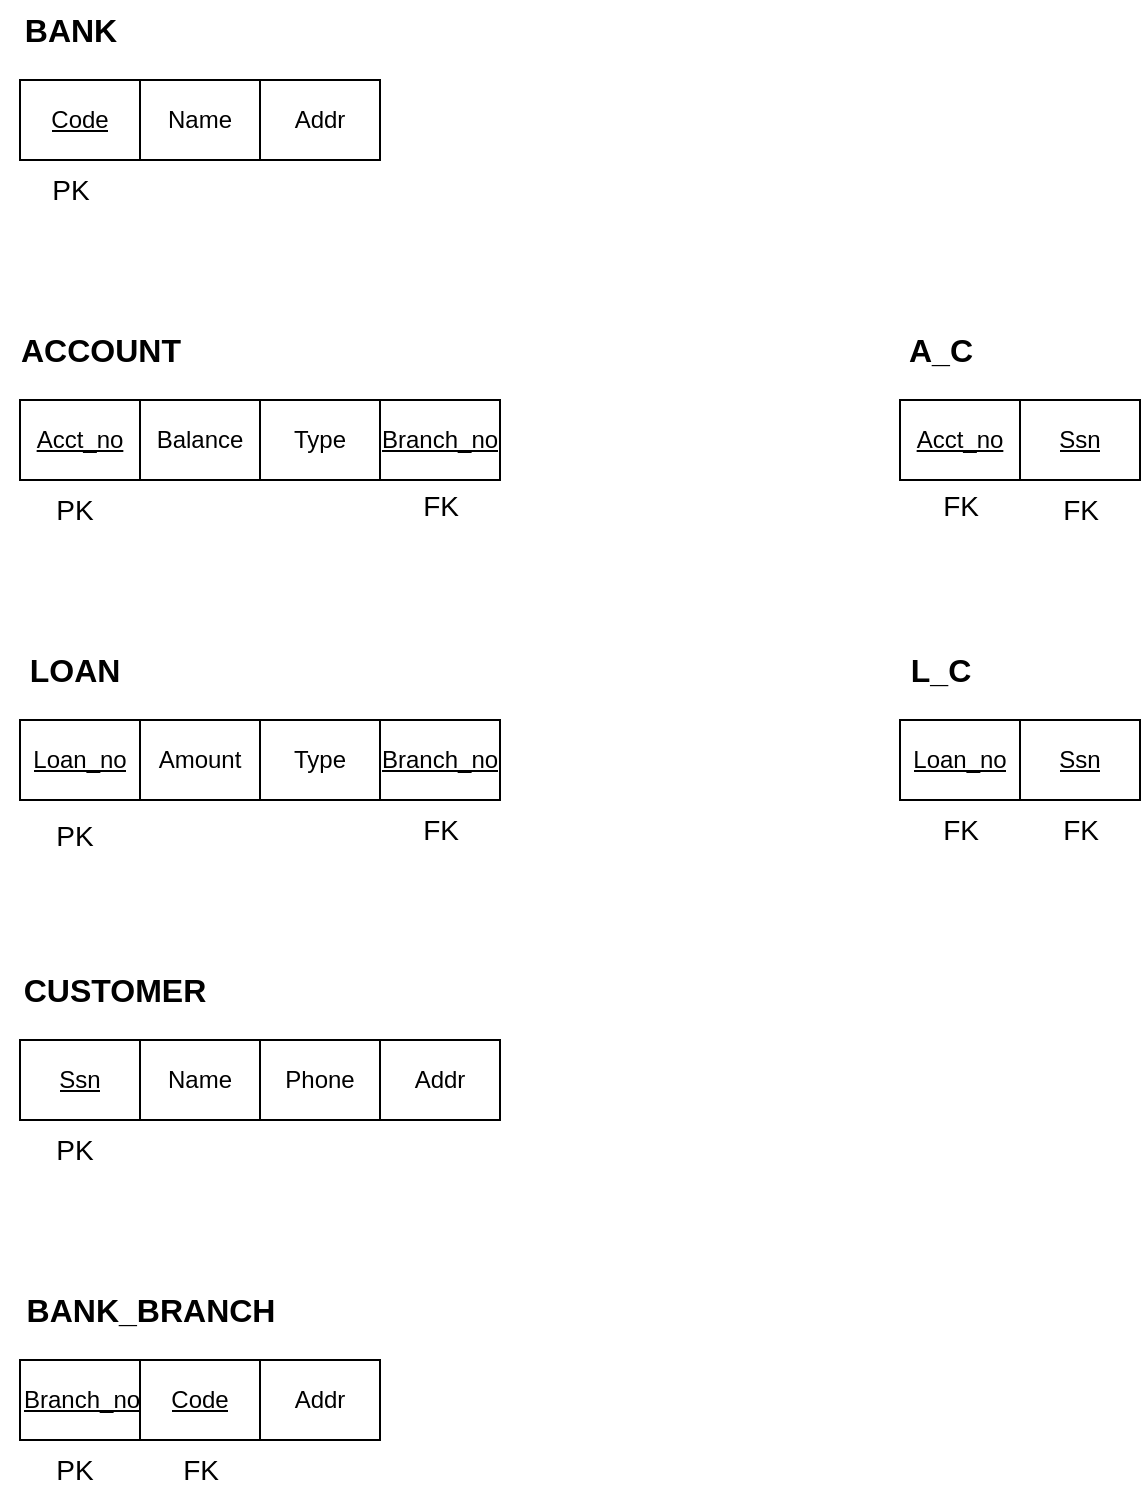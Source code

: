 <mxfile version="23.1.2" type="github" pages="2">
  <diagram name="Page-1" id="tOXUqJd4fQw2Szhd80xJ">
    <mxGraphModel dx="1042" dy="651" grid="1" gridSize="10" guides="1" tooltips="1" connect="1" arrows="1" fold="1" page="1" pageScale="1" pageWidth="850" pageHeight="1100" math="0" shadow="0">
      <root>
        <mxCell id="0" />
        <mxCell id="1" parent="0" />
        <mxCell id="7E2WSYNp846uDjrKb0Co-6" value="" style="shape=table;startSize=0;container=1;collapsible=0;childLayout=tableLayout;" parent="1" vertex="1">
          <mxGeometry x="40" y="80" width="180" height="40" as="geometry" />
        </mxCell>
        <mxCell id="7E2WSYNp846uDjrKb0Co-7" value="" style="shape=tableRow;horizontal=0;startSize=0;swimlaneHead=0;swimlaneBody=0;strokeColor=inherit;top=0;left=0;bottom=0;right=0;collapsible=0;dropTarget=0;fillColor=none;points=[[0,0.5],[1,0.5]];portConstraint=eastwest;" parent="7E2WSYNp846uDjrKb0Co-6" vertex="1">
          <mxGeometry width="180" height="40" as="geometry" />
        </mxCell>
        <mxCell id="7E2WSYNp846uDjrKb0Co-8" value="&lt;u&gt;Code&lt;/u&gt;" style="shape=partialRectangle;html=1;whiteSpace=wrap;connectable=0;strokeColor=inherit;overflow=hidden;fillColor=none;top=0;left=0;bottom=0;right=0;pointerEvents=1;align=center;" parent="7E2WSYNp846uDjrKb0Co-7" vertex="1">
          <mxGeometry width="60" height="40" as="geometry">
            <mxRectangle width="60" height="40" as="alternateBounds" />
          </mxGeometry>
        </mxCell>
        <mxCell id="7E2WSYNp846uDjrKb0Co-9" value="Name" style="shape=partialRectangle;html=1;whiteSpace=wrap;connectable=0;strokeColor=inherit;overflow=hidden;fillColor=none;top=0;left=0;bottom=0;right=0;pointerEvents=1;" parent="7E2WSYNp846uDjrKb0Co-7" vertex="1">
          <mxGeometry x="60" width="60" height="40" as="geometry">
            <mxRectangle width="60" height="40" as="alternateBounds" />
          </mxGeometry>
        </mxCell>
        <mxCell id="7E2WSYNp846uDjrKb0Co-10" value="Addr" style="shape=partialRectangle;html=1;whiteSpace=wrap;connectable=0;strokeColor=inherit;overflow=hidden;fillColor=none;top=0;left=0;bottom=0;right=0;pointerEvents=1;" parent="7E2WSYNp846uDjrKb0Co-7" vertex="1">
          <mxGeometry x="120" width="60" height="40" as="geometry">
            <mxRectangle width="60" height="40" as="alternateBounds" />
          </mxGeometry>
        </mxCell>
        <mxCell id="7E2WSYNp846uDjrKb0Co-11" value="" style="shape=table;startSize=0;container=1;collapsible=0;childLayout=tableLayout;" parent="1" vertex="1">
          <mxGeometry x="40" y="720" width="180" height="40" as="geometry" />
        </mxCell>
        <mxCell id="7E2WSYNp846uDjrKb0Co-12" value="" style="shape=tableRow;horizontal=0;startSize=0;swimlaneHead=0;swimlaneBody=0;strokeColor=inherit;top=0;left=0;bottom=0;right=0;collapsible=0;dropTarget=0;fillColor=none;points=[[0,0.5],[1,0.5]];portConstraint=eastwest;" parent="7E2WSYNp846uDjrKb0Co-11" vertex="1">
          <mxGeometry width="180" height="40" as="geometry" />
        </mxCell>
        <mxCell id="7E2WSYNp846uDjrKb0Co-13" value="&lt;u&gt;Branch_no&lt;/u&gt;" style="shape=partialRectangle;html=1;whiteSpace=wrap;connectable=0;strokeColor=inherit;overflow=hidden;fillColor=none;top=0;left=0;bottom=0;right=0;pointerEvents=1;align=left;" parent="7E2WSYNp846uDjrKb0Co-12" vertex="1">
          <mxGeometry width="60" height="40" as="geometry">
            <mxRectangle width="60" height="40" as="alternateBounds" />
          </mxGeometry>
        </mxCell>
        <mxCell id="7E2WSYNp846uDjrKb0Co-14" value="&lt;u&gt;Code&lt;/u&gt;" style="shape=partialRectangle;html=1;whiteSpace=wrap;connectable=0;strokeColor=inherit;overflow=hidden;fillColor=none;top=0;left=0;bottom=0;right=0;pointerEvents=1;" parent="7E2WSYNp846uDjrKb0Co-12" vertex="1">
          <mxGeometry x="60" width="60" height="40" as="geometry">
            <mxRectangle width="60" height="40" as="alternateBounds" />
          </mxGeometry>
        </mxCell>
        <mxCell id="7E2WSYNp846uDjrKb0Co-15" value="Addr" style="shape=partialRectangle;html=1;whiteSpace=wrap;connectable=0;strokeColor=inherit;overflow=hidden;fillColor=none;top=0;left=0;bottom=0;right=0;pointerEvents=1;" parent="7E2WSYNp846uDjrKb0Co-12" vertex="1">
          <mxGeometry x="120" width="60" height="40" as="geometry">
            <mxRectangle width="60" height="40" as="alternateBounds" />
          </mxGeometry>
        </mxCell>
        <mxCell id="7E2WSYNp846uDjrKb0Co-16" value="&lt;font style=&quot;font-size: 16px;&quot;&gt;&lt;b&gt;BANK&lt;/b&gt;&lt;/font&gt;" style="text;html=1;align=center;verticalAlign=middle;resizable=0;points=[];autosize=1;strokeColor=none;fillColor=none;" parent="1" vertex="1">
          <mxGeometry x="30" y="40" width="70" height="30" as="geometry" />
        </mxCell>
        <mxCell id="7E2WSYNp846uDjrKb0Co-17" value="&lt;font style=&quot;font-size: 16px;&quot;&gt;&lt;b&gt;ACCOUNT&lt;/b&gt;&lt;/font&gt;" style="text;html=1;align=center;verticalAlign=middle;resizable=0;points=[];autosize=1;strokeColor=none;fillColor=none;" parent="1" vertex="1">
          <mxGeometry x="30" y="200" width="100" height="30" as="geometry" />
        </mxCell>
        <mxCell id="7E2WSYNp846uDjrKb0Co-18" value="&lt;font style=&quot;font-size: 16px;&quot;&gt;&lt;b&gt;LOAN&lt;/b&gt;&lt;/font&gt;" style="text;html=1;align=center;verticalAlign=middle;resizable=0;points=[];autosize=1;strokeColor=none;fillColor=none;" parent="1" vertex="1">
          <mxGeometry x="32" y="360" width="70" height="30" as="geometry" />
        </mxCell>
        <mxCell id="7E2WSYNp846uDjrKb0Co-19" value="&lt;font style=&quot;font-size: 16px;&quot;&gt;&lt;b&gt;CUSTOMER&lt;/b&gt;&lt;/font&gt;" style="text;html=1;align=center;verticalAlign=middle;resizable=0;points=[];autosize=1;strokeColor=none;fillColor=none;" parent="1" vertex="1">
          <mxGeometry x="32" y="520" width="110" height="30" as="geometry" />
        </mxCell>
        <mxCell id="7E2WSYNp846uDjrKb0Co-20" value="&lt;font style=&quot;font-size: 16px;&quot;&gt;&lt;b&gt;BANK_BRANCH&lt;/b&gt;&lt;/font&gt;" style="text;html=1;align=center;verticalAlign=middle;resizable=0;points=[];autosize=1;strokeColor=none;fillColor=none;" parent="1" vertex="1">
          <mxGeometry x="30" y="680" width="150" height="30" as="geometry" />
        </mxCell>
        <mxCell id="7E2WSYNp846uDjrKb0Co-21" value="" style="shape=table;startSize=0;container=1;collapsible=0;childLayout=tableLayout;" parent="1" vertex="1">
          <mxGeometry x="40" y="240" width="240" height="40" as="geometry" />
        </mxCell>
        <mxCell id="7E2WSYNp846uDjrKb0Co-22" value="" style="shape=tableRow;horizontal=0;startSize=0;swimlaneHead=0;swimlaneBody=0;strokeColor=inherit;top=0;left=0;bottom=0;right=0;collapsible=0;dropTarget=0;fillColor=none;points=[[0,0.5],[1,0.5]];portConstraint=eastwest;" parent="7E2WSYNp846uDjrKb0Co-21" vertex="1">
          <mxGeometry width="240" height="40" as="geometry" />
        </mxCell>
        <mxCell id="7E2WSYNp846uDjrKb0Co-23" value="&lt;u&gt;Acct_no&lt;/u&gt;" style="shape=partialRectangle;html=1;whiteSpace=wrap;connectable=0;strokeColor=inherit;overflow=hidden;fillColor=none;top=0;left=0;bottom=0;right=0;pointerEvents=1;" parent="7E2WSYNp846uDjrKb0Co-22" vertex="1">
          <mxGeometry width="60" height="40" as="geometry">
            <mxRectangle width="60" height="40" as="alternateBounds" />
          </mxGeometry>
        </mxCell>
        <mxCell id="7E2WSYNp846uDjrKb0Co-24" value="Balance" style="shape=partialRectangle;html=1;whiteSpace=wrap;connectable=0;strokeColor=inherit;overflow=hidden;fillColor=none;top=0;left=0;bottom=0;right=0;pointerEvents=1;" parent="7E2WSYNp846uDjrKb0Co-22" vertex="1">
          <mxGeometry x="60" width="60" height="40" as="geometry">
            <mxRectangle width="60" height="40" as="alternateBounds" />
          </mxGeometry>
        </mxCell>
        <mxCell id="7E2WSYNp846uDjrKb0Co-25" value="Type" style="shape=partialRectangle;html=1;whiteSpace=wrap;connectable=0;strokeColor=inherit;overflow=hidden;fillColor=none;top=0;left=0;bottom=0;right=0;pointerEvents=1;" parent="7E2WSYNp846uDjrKb0Co-22" vertex="1">
          <mxGeometry x="120" width="60" height="40" as="geometry">
            <mxRectangle width="60" height="40" as="alternateBounds" />
          </mxGeometry>
        </mxCell>
        <mxCell id="7E2WSYNp846uDjrKb0Co-26" value="&lt;u&gt;Branch_no&lt;/u&gt;" style="shape=partialRectangle;html=1;whiteSpace=wrap;connectable=0;strokeColor=inherit;overflow=hidden;fillColor=none;top=0;left=0;bottom=0;right=0;pointerEvents=1;" parent="7E2WSYNp846uDjrKb0Co-22" vertex="1">
          <mxGeometry x="180" width="60" height="40" as="geometry">
            <mxRectangle width="60" height="40" as="alternateBounds" />
          </mxGeometry>
        </mxCell>
        <mxCell id="7E2WSYNp846uDjrKb0Co-27" value="" style="shape=table;startSize=0;container=1;collapsible=0;childLayout=tableLayout;" parent="1" vertex="1">
          <mxGeometry x="40" y="400" width="240" height="40" as="geometry" />
        </mxCell>
        <mxCell id="7E2WSYNp846uDjrKb0Co-28" value="" style="shape=tableRow;horizontal=0;startSize=0;swimlaneHead=0;swimlaneBody=0;strokeColor=inherit;top=0;left=0;bottom=0;right=0;collapsible=0;dropTarget=0;fillColor=none;points=[[0,0.5],[1,0.5]];portConstraint=eastwest;" parent="7E2WSYNp846uDjrKb0Co-27" vertex="1">
          <mxGeometry width="240" height="40" as="geometry" />
        </mxCell>
        <mxCell id="7E2WSYNp846uDjrKb0Co-29" value="&lt;u&gt;Loan_no&lt;/u&gt;" style="shape=partialRectangle;html=1;whiteSpace=wrap;connectable=0;strokeColor=inherit;overflow=hidden;fillColor=none;top=0;left=0;bottom=0;right=0;pointerEvents=1;" parent="7E2WSYNp846uDjrKb0Co-28" vertex="1">
          <mxGeometry width="60" height="40" as="geometry">
            <mxRectangle width="60" height="40" as="alternateBounds" />
          </mxGeometry>
        </mxCell>
        <mxCell id="7E2WSYNp846uDjrKb0Co-30" value="Amount" style="shape=partialRectangle;html=1;whiteSpace=wrap;connectable=0;strokeColor=inherit;overflow=hidden;fillColor=none;top=0;left=0;bottom=0;right=0;pointerEvents=1;" parent="7E2WSYNp846uDjrKb0Co-28" vertex="1">
          <mxGeometry x="60" width="60" height="40" as="geometry">
            <mxRectangle width="60" height="40" as="alternateBounds" />
          </mxGeometry>
        </mxCell>
        <mxCell id="7E2WSYNp846uDjrKb0Co-31" value="Type" style="shape=partialRectangle;html=1;whiteSpace=wrap;connectable=0;strokeColor=inherit;overflow=hidden;fillColor=none;top=0;left=0;bottom=0;right=0;pointerEvents=1;" parent="7E2WSYNp846uDjrKb0Co-28" vertex="1">
          <mxGeometry x="120" width="60" height="40" as="geometry">
            <mxRectangle width="60" height="40" as="alternateBounds" />
          </mxGeometry>
        </mxCell>
        <mxCell id="7E2WSYNp846uDjrKb0Co-32" value="&lt;u&gt;Branch_no&lt;/u&gt;" style="shape=partialRectangle;html=1;whiteSpace=wrap;connectable=0;strokeColor=inherit;overflow=hidden;fillColor=none;top=0;left=0;bottom=0;right=0;pointerEvents=1;" parent="7E2WSYNp846uDjrKb0Co-28" vertex="1">
          <mxGeometry x="180" width="60" height="40" as="geometry">
            <mxRectangle width="60" height="40" as="alternateBounds" />
          </mxGeometry>
        </mxCell>
        <mxCell id="7E2WSYNp846uDjrKb0Co-33" value="" style="shape=table;startSize=0;container=1;collapsible=0;childLayout=tableLayout;" parent="1" vertex="1">
          <mxGeometry x="40" y="560" width="240" height="40" as="geometry" />
        </mxCell>
        <mxCell id="7E2WSYNp846uDjrKb0Co-34" value="" style="shape=tableRow;horizontal=0;startSize=0;swimlaneHead=0;swimlaneBody=0;strokeColor=inherit;top=0;left=0;bottom=0;right=0;collapsible=0;dropTarget=0;fillColor=none;points=[[0,0.5],[1,0.5]];portConstraint=eastwest;" parent="7E2WSYNp846uDjrKb0Co-33" vertex="1">
          <mxGeometry width="240" height="40" as="geometry" />
        </mxCell>
        <mxCell id="7E2WSYNp846uDjrKb0Co-35" value="&lt;u&gt;Ssn&lt;/u&gt;" style="shape=partialRectangle;html=1;whiteSpace=wrap;connectable=0;strokeColor=inherit;overflow=hidden;fillColor=none;top=0;left=0;bottom=0;right=0;pointerEvents=1;" parent="7E2WSYNp846uDjrKb0Co-34" vertex="1">
          <mxGeometry width="60" height="40" as="geometry">
            <mxRectangle width="60" height="40" as="alternateBounds" />
          </mxGeometry>
        </mxCell>
        <mxCell id="7E2WSYNp846uDjrKb0Co-36" value="Name" style="shape=partialRectangle;html=1;whiteSpace=wrap;connectable=0;strokeColor=inherit;overflow=hidden;fillColor=none;top=0;left=0;bottom=0;right=0;pointerEvents=1;" parent="7E2WSYNp846uDjrKb0Co-34" vertex="1">
          <mxGeometry x="60" width="60" height="40" as="geometry">
            <mxRectangle width="60" height="40" as="alternateBounds" />
          </mxGeometry>
        </mxCell>
        <mxCell id="7E2WSYNp846uDjrKb0Co-37" value="Phone" style="shape=partialRectangle;html=1;whiteSpace=wrap;connectable=0;strokeColor=inherit;overflow=hidden;fillColor=none;top=0;left=0;bottom=0;right=0;pointerEvents=1;" parent="7E2WSYNp846uDjrKb0Co-34" vertex="1">
          <mxGeometry x="120" width="60" height="40" as="geometry">
            <mxRectangle width="60" height="40" as="alternateBounds" />
          </mxGeometry>
        </mxCell>
        <mxCell id="7E2WSYNp846uDjrKb0Co-38" value="Addr" style="shape=partialRectangle;html=1;whiteSpace=wrap;connectable=0;strokeColor=inherit;overflow=hidden;fillColor=none;top=0;left=0;bottom=0;right=0;pointerEvents=1;" parent="7E2WSYNp846uDjrKb0Co-34" vertex="1">
          <mxGeometry x="180" width="60" height="40" as="geometry">
            <mxRectangle width="60" height="40" as="alternateBounds" />
          </mxGeometry>
        </mxCell>
        <mxCell id="7E2WSYNp846uDjrKb0Co-39" value="&lt;font style=&quot;font-size: 16px;&quot;&gt;&lt;b&gt;A_C&lt;/b&gt;&lt;/font&gt;" style="text;html=1;align=center;verticalAlign=middle;resizable=0;points=[];autosize=1;strokeColor=none;fillColor=none;" parent="1" vertex="1">
          <mxGeometry x="470" y="200" width="60" height="30" as="geometry" />
        </mxCell>
        <mxCell id="7E2WSYNp846uDjrKb0Co-40" value="&lt;font style=&quot;font-size: 16px;&quot;&gt;&lt;b&gt;L_C&lt;/b&gt;&lt;/font&gt;" style="text;html=1;align=center;verticalAlign=middle;resizable=0;points=[];autosize=1;strokeColor=none;fillColor=none;" parent="1" vertex="1">
          <mxGeometry x="475" y="360" width="50" height="30" as="geometry" />
        </mxCell>
        <mxCell id="7E2WSYNp846uDjrKb0Co-41" value="" style="shape=table;startSize=0;container=1;collapsible=0;childLayout=tableLayout;" parent="1" vertex="1">
          <mxGeometry x="480" y="240" width="120" height="40" as="geometry" />
        </mxCell>
        <mxCell id="7E2WSYNp846uDjrKb0Co-42" value="" style="shape=tableRow;horizontal=0;startSize=0;swimlaneHead=0;swimlaneBody=0;strokeColor=inherit;top=0;left=0;bottom=0;right=0;collapsible=0;dropTarget=0;fillColor=none;points=[[0,0.5],[1,0.5]];portConstraint=eastwest;" parent="7E2WSYNp846uDjrKb0Co-41" vertex="1">
          <mxGeometry width="120" height="40" as="geometry" />
        </mxCell>
        <mxCell id="7E2WSYNp846uDjrKb0Co-43" value="&lt;u&gt;Acct_no&lt;/u&gt;" style="shape=partialRectangle;html=1;whiteSpace=wrap;connectable=0;strokeColor=inherit;overflow=hidden;fillColor=none;top=0;left=0;bottom=0;right=0;pointerEvents=1;" parent="7E2WSYNp846uDjrKb0Co-42" vertex="1">
          <mxGeometry width="60" height="40" as="geometry">
            <mxRectangle width="60" height="40" as="alternateBounds" />
          </mxGeometry>
        </mxCell>
        <mxCell id="7E2WSYNp846uDjrKb0Co-44" value="&lt;u&gt;Ssn&lt;/u&gt;" style="shape=partialRectangle;html=1;whiteSpace=wrap;connectable=0;strokeColor=inherit;overflow=hidden;fillColor=none;top=0;left=0;bottom=0;right=0;pointerEvents=1;" parent="7E2WSYNp846uDjrKb0Co-42" vertex="1">
          <mxGeometry x="60" width="60" height="40" as="geometry">
            <mxRectangle width="60" height="40" as="alternateBounds" />
          </mxGeometry>
        </mxCell>
        <mxCell id="7E2WSYNp846uDjrKb0Co-45" value="" style="shape=table;startSize=0;container=1;collapsible=0;childLayout=tableLayout;" parent="1" vertex="1">
          <mxGeometry x="480" y="400" width="120" height="40" as="geometry" />
        </mxCell>
        <mxCell id="7E2WSYNp846uDjrKb0Co-46" value="" style="shape=tableRow;horizontal=0;startSize=0;swimlaneHead=0;swimlaneBody=0;strokeColor=inherit;top=0;left=0;bottom=0;right=0;collapsible=0;dropTarget=0;fillColor=none;points=[[0,0.5],[1,0.5]];portConstraint=eastwest;" parent="7E2WSYNp846uDjrKb0Co-45" vertex="1">
          <mxGeometry width="120" height="40" as="geometry" />
        </mxCell>
        <mxCell id="7E2WSYNp846uDjrKb0Co-47" value="&lt;u&gt;Loan_no&lt;/u&gt;" style="shape=partialRectangle;html=1;whiteSpace=wrap;connectable=0;strokeColor=inherit;overflow=hidden;fillColor=none;top=0;left=0;bottom=0;right=0;pointerEvents=1;" parent="7E2WSYNp846uDjrKb0Co-46" vertex="1">
          <mxGeometry width="60" height="40" as="geometry">
            <mxRectangle width="60" height="40" as="alternateBounds" />
          </mxGeometry>
        </mxCell>
        <mxCell id="7E2WSYNp846uDjrKb0Co-48" value="&lt;u&gt;Ssn&lt;/u&gt;" style="shape=partialRectangle;html=1;whiteSpace=wrap;connectable=0;strokeColor=inherit;overflow=hidden;fillColor=none;top=0;left=0;bottom=0;right=0;pointerEvents=1;" parent="7E2WSYNp846uDjrKb0Co-46" vertex="1">
          <mxGeometry x="60" width="60" height="40" as="geometry">
            <mxRectangle width="60" height="40" as="alternateBounds" />
          </mxGeometry>
        </mxCell>
        <mxCell id="7E2WSYNp846uDjrKb0Co-49" value="&lt;font style=&quot;font-size: 14px;&quot;&gt;FK&lt;/font&gt;" style="text;html=1;align=center;verticalAlign=middle;resizable=0;points=[];autosize=1;strokeColor=none;fillColor=none;" parent="1" vertex="1">
          <mxGeometry x="490" y="278" width="40" height="30" as="geometry" />
        </mxCell>
        <mxCell id="7E2WSYNp846uDjrKb0Co-50" value="&lt;font style=&quot;font-size: 14px;&quot;&gt;FK&lt;/font&gt;" style="text;html=1;align=center;verticalAlign=middle;resizable=0;points=[];autosize=1;strokeColor=none;fillColor=none;" parent="1" vertex="1">
          <mxGeometry x="550" y="280" width="40" height="30" as="geometry" />
        </mxCell>
        <mxCell id="7E2WSYNp846uDjrKb0Co-51" value="&lt;font style=&quot;font-size: 14px;&quot;&gt;FK&lt;/font&gt;" style="text;html=1;align=center;verticalAlign=middle;resizable=0;points=[];autosize=1;strokeColor=none;fillColor=none;" parent="1" vertex="1">
          <mxGeometry x="490" y="440" width="40" height="30" as="geometry" />
        </mxCell>
        <mxCell id="7E2WSYNp846uDjrKb0Co-52" value="&lt;font style=&quot;font-size: 14px;&quot;&gt;FK&lt;/font&gt;" style="text;html=1;align=center;verticalAlign=middle;resizable=0;points=[];autosize=1;strokeColor=none;fillColor=none;" parent="1" vertex="1">
          <mxGeometry x="550" y="440" width="40" height="30" as="geometry" />
        </mxCell>
        <mxCell id="7E2WSYNp846uDjrKb0Co-53" value="&lt;font style=&quot;font-size: 14px;&quot;&gt;FK&lt;/font&gt;" style="text;html=1;align=center;verticalAlign=middle;resizable=0;points=[];autosize=1;strokeColor=none;fillColor=none;" parent="1" vertex="1">
          <mxGeometry x="230" y="278" width="40" height="30" as="geometry" />
        </mxCell>
        <mxCell id="7E2WSYNp846uDjrKb0Co-54" value="&lt;font style=&quot;font-size: 14px;&quot;&gt;FK&lt;/font&gt;" style="text;html=1;align=center;verticalAlign=middle;resizable=0;points=[];autosize=1;strokeColor=none;fillColor=none;" parent="1" vertex="1">
          <mxGeometry x="230" y="440" width="40" height="30" as="geometry" />
        </mxCell>
        <mxCell id="7E2WSYNp846uDjrKb0Co-55" value="&lt;font style=&quot;font-size: 14px;&quot;&gt;FK&lt;/font&gt;" style="text;html=1;align=center;verticalAlign=middle;resizable=0;points=[];autosize=1;strokeColor=none;fillColor=none;" parent="1" vertex="1">
          <mxGeometry x="110" y="760" width="40" height="30" as="geometry" />
        </mxCell>
        <mxCell id="7E2WSYNp846uDjrKb0Co-56" value="&lt;font style=&quot;font-size: 14px;&quot;&gt;PK&lt;/font&gt;" style="text;html=1;align=center;verticalAlign=middle;resizable=0;points=[];autosize=1;strokeColor=none;fillColor=none;" parent="1" vertex="1">
          <mxGeometry x="47" y="760" width="40" height="30" as="geometry" />
        </mxCell>
        <mxCell id="7E2WSYNp846uDjrKb0Co-57" value="&lt;font style=&quot;font-size: 14px;&quot;&gt;PK&lt;/font&gt;" style="text;html=1;align=center;verticalAlign=middle;resizable=0;points=[];autosize=1;strokeColor=none;fillColor=none;" parent="1" vertex="1">
          <mxGeometry x="47" y="600" width="40" height="30" as="geometry" />
        </mxCell>
        <mxCell id="7E2WSYNp846uDjrKb0Co-58" value="&lt;font style=&quot;font-size: 14px;&quot;&gt;PK&lt;/font&gt;" style="text;html=1;align=center;verticalAlign=middle;resizable=0;points=[];autosize=1;strokeColor=none;fillColor=none;" parent="1" vertex="1">
          <mxGeometry x="47" y="443" width="40" height="30" as="geometry" />
        </mxCell>
        <mxCell id="7E2WSYNp846uDjrKb0Co-59" value="&lt;font style=&quot;font-size: 14px;&quot;&gt;PK&lt;/font&gt;" style="text;html=1;align=center;verticalAlign=middle;resizable=0;points=[];autosize=1;strokeColor=none;fillColor=none;" parent="1" vertex="1">
          <mxGeometry x="47" y="280" width="40" height="30" as="geometry" />
        </mxCell>
        <mxCell id="7E2WSYNp846uDjrKb0Co-60" value="&lt;font style=&quot;font-size: 14px;&quot;&gt;PK&lt;/font&gt;" style="text;html=1;align=center;verticalAlign=middle;resizable=0;points=[];autosize=1;strokeColor=none;fillColor=none;" parent="1" vertex="1">
          <mxGeometry x="45" y="120" width="40" height="30" as="geometry" />
        </mxCell>
      </root>
    </mxGraphModel>
  </diagram>
  <diagram id="xRqGqIZdK0KByyZ0TIjm" name="Page-2">
    <mxGraphModel dx="1042" dy="651" grid="1" gridSize="10" guides="1" tooltips="1" connect="1" arrows="1" fold="1" page="1" pageScale="1" pageWidth="850" pageHeight="1100" math="0" shadow="0">
      <root>
        <mxCell id="0" />
        <mxCell id="1" parent="0" />
        <mxCell id="x8WJQy2ajxWDSdKPgTCx-1" value="BOOK" style="rounded=0;whiteSpace=wrap;html=1;" parent="1" vertex="1">
          <mxGeometry x="365" y="370" width="120" height="60" as="geometry" />
        </mxCell>
        <mxCell id="x8WJQy2ajxWDSdKPgTCx-2" value="PUBLISHER" style="rounded=0;whiteSpace=wrap;html=1;" parent="1" vertex="1">
          <mxGeometry x="154" y="130" width="120" height="60" as="geometry" />
        </mxCell>
        <mxCell id="x8WJQy2ajxWDSdKPgTCx-4" value="LIBRARY_BRANCH" style="rounded=0;whiteSpace=wrap;html=1;" parent="1" vertex="1">
          <mxGeometry x="153.25" y="611" width="120" height="60" as="geometry" />
        </mxCell>
        <mxCell id="x8WJQy2ajxWDSdKPgTCx-6" value="published by" style="rhombus;whiteSpace=wrap;html=1;" parent="1" vertex="1">
          <mxGeometry x="170.5" y="270" width="87.5" height="90" as="geometry" />
        </mxCell>
        <mxCell id="x8WJQy2ajxWDSdKPgTCx-7" value="&lt;font style=&quot;font-size: 11px;&quot;&gt;BOOK_COPIES&lt;/font&gt;" style="rhombus;whiteSpace=wrap;html=1;" parent="1" vertex="1">
          <mxGeometry x="169.5" y="441" width="87.5" height="90" as="geometry" />
        </mxCell>
        <mxCell id="x8WJQy2ajxWDSdKPgTCx-8" value="&lt;font style=&quot;font-size: 11px;&quot;&gt;BOOK_LOANS&lt;/font&gt;" style="rhombus;whiteSpace=wrap;html=1;" parent="1" vertex="1">
          <mxGeometry x="580.5" y="442.5" width="95" height="95" as="geometry" />
        </mxCell>
        <mxCell id="x8WJQy2ajxWDSdKPgTCx-9" value="BORROWER" style="rounded=0;whiteSpace=wrap;html=1;" parent="1" vertex="1">
          <mxGeometry x="568" y="619" width="120" height="60" as="geometry" />
        </mxCell>
        <mxCell id="x8WJQy2ajxWDSdKPgTCx-10" value="&lt;u&gt;Name&lt;/u&gt;" style="ellipse;whiteSpace=wrap;html=1;" parent="1" vertex="1">
          <mxGeometry x="94.25" y="80" width="60" height="30" as="geometry" />
        </mxCell>
        <mxCell id="x8WJQy2ajxWDSdKPgTCx-11" value="Address" style="ellipse;whiteSpace=wrap;html=1;" parent="1" vertex="1">
          <mxGeometry x="184.25" y="80" width="60" height="30" as="geometry" />
        </mxCell>
        <mxCell id="x8WJQy2ajxWDSdKPgTCx-12" value="Phone" style="ellipse;whiteSpace=wrap;html=1;" parent="1" vertex="1">
          <mxGeometry x="268" y="80" width="60" height="30" as="geometry" />
        </mxCell>
        <mxCell id="x8WJQy2ajxWDSdKPgTCx-13" value="&lt;u&gt;Author_name&lt;/u&gt;" style="ellipse;whiteSpace=wrap;html=1;" parent="1" vertex="1">
          <mxGeometry x="578" y="80" width="100" height="30" as="geometry" />
        </mxCell>
        <mxCell id="x8WJQy2ajxWDSdKPgTCx-14" value="&lt;u&gt;Book_id&lt;/u&gt;" style="ellipse;whiteSpace=wrap;html=1;" parent="1" vertex="1">
          <mxGeometry x="440" y="330" width="60" height="30" as="geometry" />
        </mxCell>
        <mxCell id="x8WJQy2ajxWDSdKPgTCx-15" value="Title" style="ellipse;whiteSpace=wrap;html=1;" parent="1" vertex="1">
          <mxGeometry x="395" y="440" width="60" height="30" as="geometry" />
        </mxCell>
        <mxCell id="x8WJQy2ajxWDSdKPgTCx-16" value="" style="endArrow=none;html=1;rounded=0;exitX=0.5;exitY=0;exitDx=0;exitDy=0;entryX=0.5;entryY=1;entryDx=0;entryDy=0;" parent="1" source="x8WJQy2ajxWDSdKPgTCx-1" target="x8WJQy2ajxWDSdKPgTCx-14" edge="1">
          <mxGeometry width="50" height="50" relative="1" as="geometry">
            <mxPoint x="410" y="280" as="sourcePoint" />
            <mxPoint x="420" y="340" as="targetPoint" />
          </mxGeometry>
        </mxCell>
        <mxCell id="x8WJQy2ajxWDSdKPgTCx-17" value="" style="endArrow=none;html=1;rounded=0;exitX=0.5;exitY=0;exitDx=0;exitDy=0;entryX=0.5;entryY=1;entryDx=0;entryDy=0;" parent="1" source="x8WJQy2ajxWDSdKPgTCx-15" target="x8WJQy2ajxWDSdKPgTCx-1" edge="1">
          <mxGeometry width="50" height="50" relative="1" as="geometry">
            <mxPoint x="488" y="486" as="sourcePoint" />
            <mxPoint x="488" y="456" as="targetPoint" />
          </mxGeometry>
        </mxCell>
        <mxCell id="x8WJQy2ajxWDSdKPgTCx-18" value="&lt;u&gt;Branch_id&lt;/u&gt;" style="ellipse;whiteSpace=wrap;html=1;" parent="1" vertex="1">
          <mxGeometry x="87" y="692" width="60" height="30" as="geometry" />
        </mxCell>
        <mxCell id="x8WJQy2ajxWDSdKPgTCx-19" value="Branch_name" style="ellipse;whiteSpace=wrap;html=1;" parent="1" vertex="1">
          <mxGeometry x="167" y="692" width="92.5" height="30" as="geometry" />
        </mxCell>
        <mxCell id="x8WJQy2ajxWDSdKPgTCx-20" value="Address" style="ellipse;whiteSpace=wrap;html=1;" parent="1" vertex="1">
          <mxGeometry x="277" y="692" width="60" height="30" as="geometry" />
        </mxCell>
        <mxCell id="x8WJQy2ajxWDSdKPgTCx-21" value="" style="endArrow=none;html=1;rounded=0;exitX=0.5;exitY=0;exitDx=0;exitDy=0;entryX=0.5;entryY=1;entryDx=0;entryDy=0;" parent="1" source="x8WJQy2ajxWDSdKPgTCx-19" target="x8WJQy2ajxWDSdKPgTCx-4" edge="1">
          <mxGeometry width="50" height="50" relative="1" as="geometry">
            <mxPoint x="437" y="532" as="sourcePoint" />
            <mxPoint x="487" y="482" as="targetPoint" />
          </mxGeometry>
        </mxCell>
        <mxCell id="x8WJQy2ajxWDSdKPgTCx-22" value="" style="endArrow=none;html=1;rounded=0;exitX=0.5;exitY=0;exitDx=0;exitDy=0;entryX=0.5;entryY=1;entryDx=0;entryDy=0;" parent="1" source="x8WJQy2ajxWDSdKPgTCx-18" target="x8WJQy2ajxWDSdKPgTCx-4" edge="1">
          <mxGeometry width="50" height="50" relative="1" as="geometry">
            <mxPoint x="133" y="742" as="sourcePoint" />
            <mxPoint x="223" y="681" as="targetPoint" />
          </mxGeometry>
        </mxCell>
        <mxCell id="x8WJQy2ajxWDSdKPgTCx-23" value="" style="endArrow=none;html=1;rounded=0;exitX=0.5;exitY=0;exitDx=0;exitDy=0;entryX=0.5;entryY=1;entryDx=0;entryDy=0;" parent="1" source="x8WJQy2ajxWDSdKPgTCx-20" target="x8WJQy2ajxWDSdKPgTCx-4" edge="1">
          <mxGeometry width="50" height="50" relative="1" as="geometry">
            <mxPoint x="223" y="742" as="sourcePoint" />
            <mxPoint x="223" y="681" as="targetPoint" />
          </mxGeometry>
        </mxCell>
        <mxCell id="x8WJQy2ajxWDSdKPgTCx-24" value="&lt;u&gt;Card_no&lt;/u&gt;" style="ellipse;whiteSpace=wrap;html=1;" parent="1" vertex="1">
          <mxGeometry x="488" y="702" width="60" height="30" as="geometry" />
        </mxCell>
        <mxCell id="x8WJQy2ajxWDSdKPgTCx-26" value="Address" style="ellipse;whiteSpace=wrap;html=1;" parent="1" vertex="1">
          <mxGeometry x="568" y="702" width="60" height="30" as="geometry" />
        </mxCell>
        <mxCell id="x8WJQy2ajxWDSdKPgTCx-27" value="Name" style="ellipse;whiteSpace=wrap;html=1;" parent="1" vertex="1">
          <mxGeometry x="648" y="702" width="60" height="30" as="geometry" />
        </mxCell>
        <mxCell id="x8WJQy2ajxWDSdKPgTCx-28" value="Phone" style="ellipse;whiteSpace=wrap;html=1;" parent="1" vertex="1">
          <mxGeometry x="728" y="702" width="60" height="30" as="geometry" />
        </mxCell>
        <mxCell id="x8WJQy2ajxWDSdKPgTCx-29" value="" style="endArrow=none;html=1;rounded=0;exitX=0.5;exitY=1;exitDx=0;exitDy=0;entryX=0.5;entryY=0;entryDx=0;entryDy=0;" parent="1" source="x8WJQy2ajxWDSdKPgTCx-9" target="x8WJQy2ajxWDSdKPgTCx-24" edge="1">
          <mxGeometry width="50" height="50" relative="1" as="geometry">
            <mxPoint x="268" y="746" as="sourcePoint" />
            <mxPoint x="174" y="685" as="targetPoint" />
          </mxGeometry>
        </mxCell>
        <mxCell id="x8WJQy2ajxWDSdKPgTCx-31" value="" style="endArrow=none;html=1;rounded=0;exitX=0.5;exitY=1;exitDx=0;exitDy=0;entryX=0.5;entryY=0;entryDx=0;entryDy=0;" parent="1" source="x8WJQy2ajxWDSdKPgTCx-9" target="x8WJQy2ajxWDSdKPgTCx-26" edge="1">
          <mxGeometry width="50" height="50" relative="1" as="geometry">
            <mxPoint x="638" y="689" as="sourcePoint" />
            <mxPoint x="528" y="746" as="targetPoint" />
          </mxGeometry>
        </mxCell>
        <mxCell id="x8WJQy2ajxWDSdKPgTCx-32" value="" style="endArrow=none;html=1;rounded=0;exitX=0.5;exitY=1;exitDx=0;exitDy=0;entryX=0.5;entryY=0;entryDx=0;entryDy=0;" parent="1" source="x8WJQy2ajxWDSdKPgTCx-9" target="x8WJQy2ajxWDSdKPgTCx-27" edge="1">
          <mxGeometry width="50" height="50" relative="1" as="geometry">
            <mxPoint x="638" y="689" as="sourcePoint" />
            <mxPoint x="608" y="746" as="targetPoint" />
          </mxGeometry>
        </mxCell>
        <mxCell id="x8WJQy2ajxWDSdKPgTCx-33" value="" style="endArrow=none;html=1;rounded=0;entryX=0.5;entryY=0;entryDx=0;entryDy=0;exitX=0.5;exitY=1;exitDx=0;exitDy=0;" parent="1" source="x8WJQy2ajxWDSdKPgTCx-9" target="x8WJQy2ajxWDSdKPgTCx-28" edge="1">
          <mxGeometry width="50" height="50" relative="1" as="geometry">
            <mxPoint x="628" y="676" as="sourcePoint" />
            <mxPoint x="688" y="746" as="targetPoint" />
          </mxGeometry>
        </mxCell>
        <mxCell id="x8WJQy2ajxWDSdKPgTCx-34" value="" style="endArrow=none;html=1;rounded=0;entryX=0.5;entryY=1;entryDx=0;entryDy=0;exitX=0.5;exitY=0;exitDx=0;exitDy=0;" parent="1" source="x8WJQy2ajxWDSdKPgTCx-2" target="x8WJQy2ajxWDSdKPgTCx-12" edge="1">
          <mxGeometry width="50" height="50" relative="1" as="geometry">
            <mxPoint x="438" y="240" as="sourcePoint" />
            <mxPoint x="488" y="190" as="targetPoint" />
          </mxGeometry>
        </mxCell>
        <mxCell id="x8WJQy2ajxWDSdKPgTCx-35" value="" style="endArrow=none;html=1;rounded=0;entryX=0.5;entryY=1;entryDx=0;entryDy=0;exitX=0.5;exitY=0;exitDx=0;exitDy=0;" parent="1" source="x8WJQy2ajxWDSdKPgTCx-2" target="x8WJQy2ajxWDSdKPgTCx-11" edge="1">
          <mxGeometry width="50" height="50" relative="1" as="geometry">
            <mxPoint x="228" y="140" as="sourcePoint" />
            <mxPoint x="308" y="100" as="targetPoint" />
          </mxGeometry>
        </mxCell>
        <mxCell id="x8WJQy2ajxWDSdKPgTCx-36" value="" style="endArrow=none;html=1;rounded=0;entryX=0.5;entryY=1;entryDx=0;entryDy=0;exitX=0.5;exitY=0;exitDx=0;exitDy=0;" parent="1" source="x8WJQy2ajxWDSdKPgTCx-2" target="x8WJQy2ajxWDSdKPgTCx-10" edge="1">
          <mxGeometry width="50" height="50" relative="1" as="geometry">
            <mxPoint x="228" y="140" as="sourcePoint" />
            <mxPoint x="224" y="100" as="targetPoint" />
          </mxGeometry>
        </mxCell>
        <mxCell id="x8WJQy2ajxWDSdKPgTCx-37" value="" style="endArrow=none;html=1;rounded=0;entryX=0.5;entryY=0;entryDx=0;entryDy=0;exitX=0.5;exitY=1;exitDx=0;exitDy=0;" parent="1" source="x8WJQy2ajxWDSdKPgTCx-13" target="x8WJQy2ajxWDSdKPgTCx-55" edge="1">
          <mxGeometry width="50" height="50" relative="1" as="geometry">
            <mxPoint x="178" y="140" as="sourcePoint" />
            <mxPoint x="628" y="130" as="targetPoint" />
          </mxGeometry>
        </mxCell>
        <mxCell id="x8WJQy2ajxWDSdKPgTCx-38" value="Date_out" style="ellipse;whiteSpace=wrap;html=1;" parent="1" vertex="1">
          <mxGeometry x="690" y="450" width="60" height="30" as="geometry" />
        </mxCell>
        <mxCell id="x8WJQy2ajxWDSdKPgTCx-39" value="Due_date" style="ellipse;whiteSpace=wrap;html=1;" parent="1" vertex="1">
          <mxGeometry x="690" y="501" width="60" height="30" as="geometry" />
        </mxCell>
        <mxCell id="x8WJQy2ajxWDSdKPgTCx-40" value="No_of_copies" style="ellipse;whiteSpace=wrap;html=1;" parent="1" vertex="1">
          <mxGeometry x="50" y="471" width="110" height="30" as="geometry" />
        </mxCell>
        <mxCell id="x8WJQy2ajxWDSdKPgTCx-41" value="" style="endArrow=none;html=1;rounded=0;exitX=0;exitY=0.5;exitDx=0;exitDy=0;entryX=1;entryY=0.5;entryDx=0;entryDy=0;" parent="1" source="x8WJQy2ajxWDSdKPgTCx-38" target="x8WJQy2ajxWDSdKPgTCx-8" edge="1">
          <mxGeometry width="50" height="50" relative="1" as="geometry">
            <mxPoint x="268" y="746" as="sourcePoint" />
            <mxPoint x="174" y="685" as="targetPoint" />
          </mxGeometry>
        </mxCell>
        <mxCell id="x8WJQy2ajxWDSdKPgTCx-42" value="" style="endArrow=none;html=1;rounded=0;exitX=0;exitY=0.5;exitDx=0;exitDy=0;entryX=1;entryY=0.5;entryDx=0;entryDy=0;" parent="1" source="x8WJQy2ajxWDSdKPgTCx-39" target="x8WJQy2ajxWDSdKPgTCx-8" edge="1">
          <mxGeometry width="50" height="50" relative="1" as="geometry">
            <mxPoint x="738" y="451" as="sourcePoint" />
            <mxPoint x="686" y="507" as="targetPoint" />
          </mxGeometry>
        </mxCell>
        <mxCell id="x8WJQy2ajxWDSdKPgTCx-43" value="" style="endArrow=none;html=1;rounded=0;exitX=0;exitY=0.5;exitDx=0;exitDy=0;entryX=1;entryY=0.5;entryDx=0;entryDy=0;" parent="1" source="x8WJQy2ajxWDSdKPgTCx-7" target="x8WJQy2ajxWDSdKPgTCx-40" edge="1">
          <mxGeometry width="50" height="50" relative="1" as="geometry">
            <mxPoint x="787" y="556" as="sourcePoint" />
            <mxPoint x="735" y="503" as="targetPoint" />
          </mxGeometry>
        </mxCell>
        <mxCell id="x8WJQy2ajxWDSdKPgTCx-45" value="" style="endArrow=none;html=1;rounded=0;entryX=1;entryY=0.5;entryDx=0;entryDy=0;exitX=0.5;exitY=0;exitDx=0;exitDy=0;" parent="1" source="x8WJQy2ajxWDSdKPgTCx-8" target="x8WJQy2ajxWDSdKPgTCx-1" edge="1">
          <mxGeometry relative="1" as="geometry">
            <mxPoint x="360" y="560" as="sourcePoint" />
            <mxPoint x="520" y="560" as="targetPoint" />
          </mxGeometry>
        </mxCell>
        <mxCell id="x8WJQy2ajxWDSdKPgTCx-46" value="N" style="resizable=0;html=1;whiteSpace=wrap;align=right;verticalAlign=bottom;" parent="x8WJQy2ajxWDSdKPgTCx-45" connectable="0" vertex="1">
          <mxGeometry x="1" relative="1" as="geometry">
            <mxPoint x="15" y="30" as="offset" />
          </mxGeometry>
        </mxCell>
        <mxCell id="x8WJQy2ajxWDSdKPgTCx-47" value="" style="endArrow=none;html=1;rounded=0;entryX=0.5;entryY=0;entryDx=0;entryDy=0;exitX=0.5;exitY=1;exitDx=0;exitDy=0;" parent="1" source="x8WJQy2ajxWDSdKPgTCx-8" target="x8WJQy2ajxWDSdKPgTCx-4" edge="1">
          <mxGeometry relative="1" as="geometry">
            <mxPoint x="591" y="541" as="sourcePoint" />
            <mxPoint x="495" y="410" as="targetPoint" />
          </mxGeometry>
        </mxCell>
        <mxCell id="x8WJQy2ajxWDSdKPgTCx-48" value="N" style="resizable=0;html=1;whiteSpace=wrap;align=right;verticalAlign=bottom;" parent="x8WJQy2ajxWDSdKPgTCx-47" connectable="0" vertex="1">
          <mxGeometry x="1" relative="1" as="geometry" />
        </mxCell>
        <mxCell id="x8WJQy2ajxWDSdKPgTCx-49" value="" style="endArrow=none;html=1;rounded=0;entryX=0.5;entryY=0;entryDx=0;entryDy=0;exitX=0.5;exitY=1;exitDx=0;exitDy=0;" parent="1" source="x8WJQy2ajxWDSdKPgTCx-8" target="x8WJQy2ajxWDSdKPgTCx-9" edge="1">
          <mxGeometry relative="1" as="geometry">
            <mxPoint x="591" y="507" as="sourcePoint" />
            <mxPoint x="223" y="625" as="targetPoint" />
          </mxGeometry>
        </mxCell>
        <mxCell id="x8WJQy2ajxWDSdKPgTCx-50" value="N" style="resizable=0;html=1;whiteSpace=wrap;align=right;verticalAlign=bottom;" parent="x8WJQy2ajxWDSdKPgTCx-49" connectable="0" vertex="1">
          <mxGeometry x="1" relative="1" as="geometry" />
        </mxCell>
        <mxCell id="x8WJQy2ajxWDSdKPgTCx-51" value="" style="endArrow=none;html=1;rounded=0;entryX=0.5;entryY=0;entryDx=0;entryDy=0;exitX=0.5;exitY=1;exitDx=0;exitDy=0;" parent="1" source="x8WJQy2ajxWDSdKPgTCx-7" target="x8WJQy2ajxWDSdKPgTCx-4" edge="1">
          <mxGeometry relative="1" as="geometry">
            <mxPoint x="638" y="544" as="sourcePoint" />
            <mxPoint x="223" y="621" as="targetPoint" />
          </mxGeometry>
        </mxCell>
        <mxCell id="x8WJQy2ajxWDSdKPgTCx-52" value="N" style="resizable=0;html=1;whiteSpace=wrap;align=right;verticalAlign=bottom;" parent="x8WJQy2ajxWDSdKPgTCx-51" connectable="0" vertex="1">
          <mxGeometry x="1" relative="1" as="geometry">
            <mxPoint x="31" y="-9" as="offset" />
          </mxGeometry>
        </mxCell>
        <mxCell id="x8WJQy2ajxWDSdKPgTCx-53" value="" style="endArrow=none;html=1;rounded=0;entryX=0;entryY=0.5;entryDx=0;entryDy=0;exitX=0.5;exitY=0;exitDx=0;exitDy=0;" parent="1" source="x8WJQy2ajxWDSdKPgTCx-7" target="x8WJQy2ajxWDSdKPgTCx-1" edge="1">
          <mxGeometry relative="1" as="geometry">
            <mxPoint x="638" y="487" as="sourcePoint" />
            <mxPoint x="495" y="410" as="targetPoint" />
          </mxGeometry>
        </mxCell>
        <mxCell id="x8WJQy2ajxWDSdKPgTCx-54" value="N" style="resizable=0;html=1;whiteSpace=wrap;align=right;verticalAlign=bottom;" parent="x8WJQy2ajxWDSdKPgTCx-53" connectable="0" vertex="1">
          <mxGeometry x="1" relative="1" as="geometry">
            <mxPoint x="-4" y="30" as="offset" />
          </mxGeometry>
        </mxCell>
        <mxCell id="x8WJQy2ajxWDSdKPgTCx-55" value="BOOK_AUTHORS" style="shape=ext;margin=3;double=1;whiteSpace=wrap;html=1;align=center;" parent="1" vertex="1">
          <mxGeometry x="566" y="132" width="124" height="60" as="geometry" />
        </mxCell>
        <mxCell id="x8WJQy2ajxWDSdKPgTCx-57" value="written by" style="shape=rhombus;double=1;perimeter=rhombusPerimeter;whiteSpace=wrap;html=1;align=center;" parent="1" vertex="1">
          <mxGeometry x="568" y="285" width="120" height="60" as="geometry" />
        </mxCell>
        <mxCell id="x8WJQy2ajxWDSdKPgTCx-59" value="" style="shape=link;html=1;rounded=0;entryX=1;entryY=0.5;entryDx=0;entryDy=0;exitX=0.5;exitY=1;exitDx=0;exitDy=0;" parent="1" source="x8WJQy2ajxWDSdKPgTCx-57" target="x8WJQy2ajxWDSdKPgTCx-1" edge="1">
          <mxGeometry relative="1" as="geometry">
            <mxPoint x="360" y="470" as="sourcePoint" />
            <mxPoint x="520" y="470" as="targetPoint" />
          </mxGeometry>
        </mxCell>
        <mxCell id="x8WJQy2ajxWDSdKPgTCx-60" value="1" style="resizable=0;html=1;whiteSpace=wrap;align=right;verticalAlign=bottom;" parent="x8WJQy2ajxWDSdKPgTCx-59" connectable="0" vertex="1">
          <mxGeometry x="1" relative="1" as="geometry">
            <mxPoint x="15" y="-10" as="offset" />
          </mxGeometry>
        </mxCell>
        <mxCell id="x8WJQy2ajxWDSdKPgTCx-61" value="" style="endArrow=none;html=1;rounded=0;entryX=0.5;entryY=1;entryDx=0;entryDy=0;exitX=0.5;exitY=0;exitDx=0;exitDy=0;" parent="1" source="x8WJQy2ajxWDSdKPgTCx-57" target="x8WJQy2ajxWDSdKPgTCx-55" edge="1">
          <mxGeometry relative="1" as="geometry">
            <mxPoint x="360" y="320" as="sourcePoint" />
            <mxPoint x="520" y="320" as="targetPoint" />
          </mxGeometry>
        </mxCell>
        <mxCell id="x8WJQy2ajxWDSdKPgTCx-62" value="N" style="resizable=0;html=1;whiteSpace=wrap;align=right;verticalAlign=bottom;" parent="x8WJQy2ajxWDSdKPgTCx-61" connectable="0" vertex="1">
          <mxGeometry x="1" relative="1" as="geometry">
            <mxPoint y="18" as="offset" />
          </mxGeometry>
        </mxCell>
        <mxCell id="x8WJQy2ajxWDSdKPgTCx-63" value="" style="shape=link;html=1;rounded=0;exitX=0.5;exitY=1;exitDx=0;exitDy=0;entryX=0;entryY=0.5;entryDx=0;entryDy=0;" parent="1" source="x8WJQy2ajxWDSdKPgTCx-6" target="x8WJQy2ajxWDSdKPgTCx-1" edge="1">
          <mxGeometry relative="1" as="geometry">
            <mxPoint x="360" y="280" as="sourcePoint" />
            <mxPoint x="520" y="280" as="targetPoint" />
          </mxGeometry>
        </mxCell>
        <mxCell id="x8WJQy2ajxWDSdKPgTCx-64" value="N" style="resizable=0;html=1;whiteSpace=wrap;align=right;verticalAlign=bottom;" parent="x8WJQy2ajxWDSdKPgTCx-63" connectable="0" vertex="1">
          <mxGeometry x="1" relative="1" as="geometry">
            <mxPoint y="-10" as="offset" />
          </mxGeometry>
        </mxCell>
        <mxCell id="x8WJQy2ajxWDSdKPgTCx-65" value="" style="endArrow=none;html=1;rounded=0;exitX=0.5;exitY=0;exitDx=0;exitDy=0;entryX=0.5;entryY=1;entryDx=0;entryDy=0;" parent="1" source="x8WJQy2ajxWDSdKPgTCx-6" target="x8WJQy2ajxWDSdKPgTCx-2" edge="1">
          <mxGeometry relative="1" as="geometry">
            <mxPoint x="360" y="320" as="sourcePoint" />
            <mxPoint x="520" y="320" as="targetPoint" />
          </mxGeometry>
        </mxCell>
        <mxCell id="x8WJQy2ajxWDSdKPgTCx-66" value="1" style="resizable=0;html=1;whiteSpace=wrap;align=right;verticalAlign=bottom;" parent="x8WJQy2ajxWDSdKPgTCx-65" connectable="0" vertex="1">
          <mxGeometry x="1" relative="1" as="geometry">
            <mxPoint x="-4" y="20" as="offset" />
          </mxGeometry>
        </mxCell>
        <mxCell id="8_3eRjNjorTgoT3pwRIV-1" value="Publisher_name" style="ellipse;whiteSpace=wrap;html=1;align=center;dashed=1;" vertex="1" parent="1">
          <mxGeometry x="320" y="330" width="100" height="30" as="geometry" />
        </mxCell>
        <mxCell id="8_3eRjNjorTgoT3pwRIV-2" value="" style="endArrow=none;html=1;rounded=0;exitX=0.5;exitY=0;exitDx=0;exitDy=0;entryX=0.5;entryY=1;entryDx=0;entryDy=0;" edge="1" parent="1" source="x8WJQy2ajxWDSdKPgTCx-1" target="8_3eRjNjorTgoT3pwRIV-1">
          <mxGeometry width="50" height="50" relative="1" as="geometry">
            <mxPoint x="435" y="380" as="sourcePoint" />
            <mxPoint x="495" y="370" as="targetPoint" />
          </mxGeometry>
        </mxCell>
      </root>
    </mxGraphModel>
  </diagram>
</mxfile>
